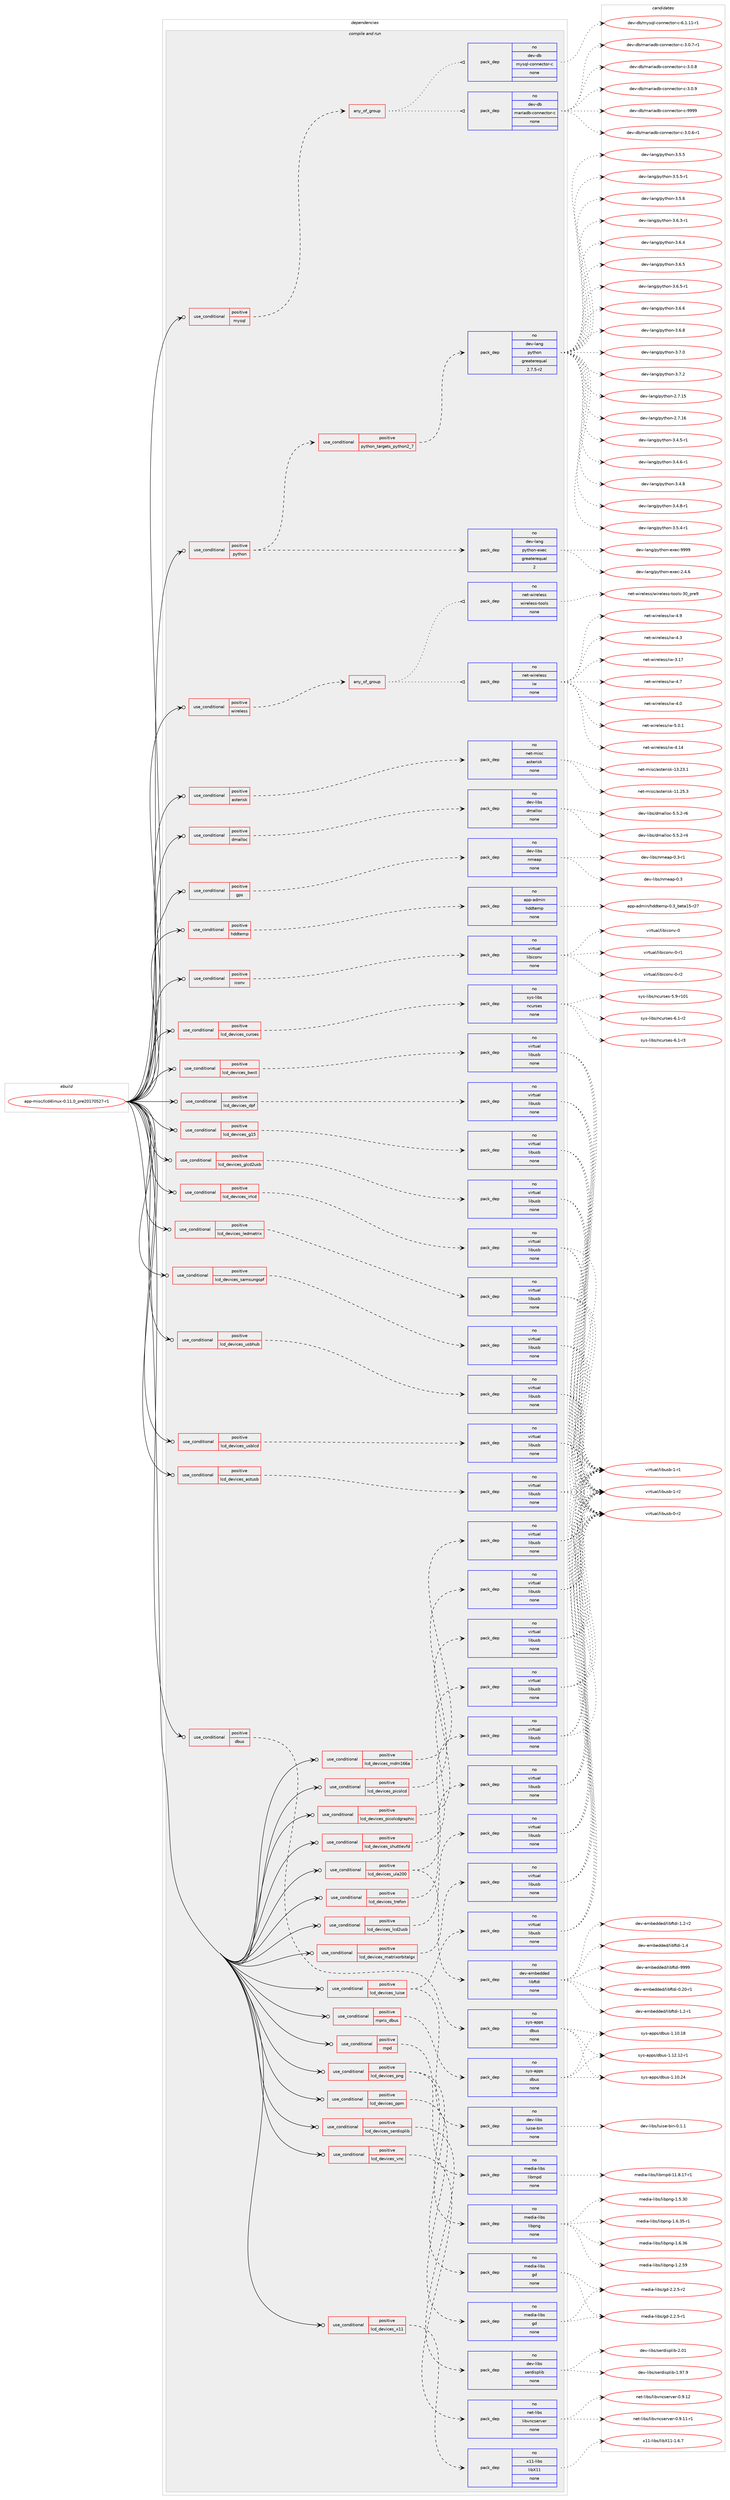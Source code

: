 digraph prolog {

# *************
# Graph options
# *************

newrank=true;
concentrate=true;
compound=true;
graph [rankdir=LR,fontname=Helvetica,fontsize=10,ranksep=1.5];#, ranksep=2.5, nodesep=0.2];
edge  [arrowhead=vee];
node  [fontname=Helvetica,fontsize=10];

# **********
# The ebuild
# **********

subgraph cluster_leftcol {
color=gray;
rank=same;
label=<<i>ebuild</i>>;
id [label="app-misc/lcd4linux-0.11.0_pre20170527-r1", color=red, width=4, href="../app-misc/lcd4linux-0.11.0_pre20170527-r1.svg"];
}

# ****************
# The dependencies
# ****************

subgraph cluster_midcol {
color=gray;
label=<<i>dependencies</i>>;
subgraph cluster_compile {
fillcolor="#eeeeee";
style=filled;
label=<<i>compile</i>>;
}
subgraph cluster_compileandrun {
fillcolor="#eeeeee";
style=filled;
label=<<i>compile and run</i>>;
subgraph cond353468 {
dependency1299628 [label=<<TABLE BORDER="0" CELLBORDER="1" CELLSPACING="0" CELLPADDING="4"><TR><TD ROWSPAN="3" CELLPADDING="10">use_conditional</TD></TR><TR><TD>positive</TD></TR><TR><TD>asterisk</TD></TR></TABLE>>, shape=none, color=red];
subgraph pack925934 {
dependency1299629 [label=<<TABLE BORDER="0" CELLBORDER="1" CELLSPACING="0" CELLPADDING="4" WIDTH="220"><TR><TD ROWSPAN="6" CELLPADDING="30">pack_dep</TD></TR><TR><TD WIDTH="110">no</TD></TR><TR><TD>net-misc</TD></TR><TR><TD>asterisk</TD></TR><TR><TD>none</TD></TR><TR><TD></TD></TR></TABLE>>, shape=none, color=blue];
}
dependency1299628:e -> dependency1299629:w [weight=20,style="dashed",arrowhead="vee"];
}
id:e -> dependency1299628:w [weight=20,style="solid",arrowhead="odotvee"];
subgraph cond353469 {
dependency1299630 [label=<<TABLE BORDER="0" CELLBORDER="1" CELLSPACING="0" CELLPADDING="4"><TR><TD ROWSPAN="3" CELLPADDING="10">use_conditional</TD></TR><TR><TD>positive</TD></TR><TR><TD>dbus</TD></TR></TABLE>>, shape=none, color=red];
subgraph pack925935 {
dependency1299631 [label=<<TABLE BORDER="0" CELLBORDER="1" CELLSPACING="0" CELLPADDING="4" WIDTH="220"><TR><TD ROWSPAN="6" CELLPADDING="30">pack_dep</TD></TR><TR><TD WIDTH="110">no</TD></TR><TR><TD>sys-apps</TD></TR><TR><TD>dbus</TD></TR><TR><TD>none</TD></TR><TR><TD></TD></TR></TABLE>>, shape=none, color=blue];
}
dependency1299630:e -> dependency1299631:w [weight=20,style="dashed",arrowhead="vee"];
}
id:e -> dependency1299630:w [weight=20,style="solid",arrowhead="odotvee"];
subgraph cond353470 {
dependency1299632 [label=<<TABLE BORDER="0" CELLBORDER="1" CELLSPACING="0" CELLPADDING="4"><TR><TD ROWSPAN="3" CELLPADDING="10">use_conditional</TD></TR><TR><TD>positive</TD></TR><TR><TD>dmalloc</TD></TR></TABLE>>, shape=none, color=red];
subgraph pack925936 {
dependency1299633 [label=<<TABLE BORDER="0" CELLBORDER="1" CELLSPACING="0" CELLPADDING="4" WIDTH="220"><TR><TD ROWSPAN="6" CELLPADDING="30">pack_dep</TD></TR><TR><TD WIDTH="110">no</TD></TR><TR><TD>dev-libs</TD></TR><TR><TD>dmalloc</TD></TR><TR><TD>none</TD></TR><TR><TD></TD></TR></TABLE>>, shape=none, color=blue];
}
dependency1299632:e -> dependency1299633:w [weight=20,style="dashed",arrowhead="vee"];
}
id:e -> dependency1299632:w [weight=20,style="solid",arrowhead="odotvee"];
subgraph cond353471 {
dependency1299634 [label=<<TABLE BORDER="0" CELLBORDER="1" CELLSPACING="0" CELLPADDING="4"><TR><TD ROWSPAN="3" CELLPADDING="10">use_conditional</TD></TR><TR><TD>positive</TD></TR><TR><TD>gps</TD></TR></TABLE>>, shape=none, color=red];
subgraph pack925937 {
dependency1299635 [label=<<TABLE BORDER="0" CELLBORDER="1" CELLSPACING="0" CELLPADDING="4" WIDTH="220"><TR><TD ROWSPAN="6" CELLPADDING="30">pack_dep</TD></TR><TR><TD WIDTH="110">no</TD></TR><TR><TD>dev-libs</TD></TR><TR><TD>nmeap</TD></TR><TR><TD>none</TD></TR><TR><TD></TD></TR></TABLE>>, shape=none, color=blue];
}
dependency1299634:e -> dependency1299635:w [weight=20,style="dashed",arrowhead="vee"];
}
id:e -> dependency1299634:w [weight=20,style="solid",arrowhead="odotvee"];
subgraph cond353472 {
dependency1299636 [label=<<TABLE BORDER="0" CELLBORDER="1" CELLSPACING="0" CELLPADDING="4"><TR><TD ROWSPAN="3" CELLPADDING="10">use_conditional</TD></TR><TR><TD>positive</TD></TR><TR><TD>hddtemp</TD></TR></TABLE>>, shape=none, color=red];
subgraph pack925938 {
dependency1299637 [label=<<TABLE BORDER="0" CELLBORDER="1" CELLSPACING="0" CELLPADDING="4" WIDTH="220"><TR><TD ROWSPAN="6" CELLPADDING="30">pack_dep</TD></TR><TR><TD WIDTH="110">no</TD></TR><TR><TD>app-admin</TD></TR><TR><TD>hddtemp</TD></TR><TR><TD>none</TD></TR><TR><TD></TD></TR></TABLE>>, shape=none, color=blue];
}
dependency1299636:e -> dependency1299637:w [weight=20,style="dashed",arrowhead="vee"];
}
id:e -> dependency1299636:w [weight=20,style="solid",arrowhead="odotvee"];
subgraph cond353473 {
dependency1299638 [label=<<TABLE BORDER="0" CELLBORDER="1" CELLSPACING="0" CELLPADDING="4"><TR><TD ROWSPAN="3" CELLPADDING="10">use_conditional</TD></TR><TR><TD>positive</TD></TR><TR><TD>iconv</TD></TR></TABLE>>, shape=none, color=red];
subgraph pack925939 {
dependency1299639 [label=<<TABLE BORDER="0" CELLBORDER="1" CELLSPACING="0" CELLPADDING="4" WIDTH="220"><TR><TD ROWSPAN="6" CELLPADDING="30">pack_dep</TD></TR><TR><TD WIDTH="110">no</TD></TR><TR><TD>virtual</TD></TR><TR><TD>libiconv</TD></TR><TR><TD>none</TD></TR><TR><TD></TD></TR></TABLE>>, shape=none, color=blue];
}
dependency1299638:e -> dependency1299639:w [weight=20,style="dashed",arrowhead="vee"];
}
id:e -> dependency1299638:w [weight=20,style="solid",arrowhead="odotvee"];
subgraph cond353474 {
dependency1299640 [label=<<TABLE BORDER="0" CELLBORDER="1" CELLSPACING="0" CELLPADDING="4"><TR><TD ROWSPAN="3" CELLPADDING="10">use_conditional</TD></TR><TR><TD>positive</TD></TR><TR><TD>lcd_devices_astusb</TD></TR></TABLE>>, shape=none, color=red];
subgraph pack925940 {
dependency1299641 [label=<<TABLE BORDER="0" CELLBORDER="1" CELLSPACING="0" CELLPADDING="4" WIDTH="220"><TR><TD ROWSPAN="6" CELLPADDING="30">pack_dep</TD></TR><TR><TD WIDTH="110">no</TD></TR><TR><TD>virtual</TD></TR><TR><TD>libusb</TD></TR><TR><TD>none</TD></TR><TR><TD></TD></TR></TABLE>>, shape=none, color=blue];
}
dependency1299640:e -> dependency1299641:w [weight=20,style="dashed",arrowhead="vee"];
}
id:e -> dependency1299640:w [weight=20,style="solid",arrowhead="odotvee"];
subgraph cond353475 {
dependency1299642 [label=<<TABLE BORDER="0" CELLBORDER="1" CELLSPACING="0" CELLPADDING="4"><TR><TD ROWSPAN="3" CELLPADDING="10">use_conditional</TD></TR><TR><TD>positive</TD></TR><TR><TD>lcd_devices_bwct</TD></TR></TABLE>>, shape=none, color=red];
subgraph pack925941 {
dependency1299643 [label=<<TABLE BORDER="0" CELLBORDER="1" CELLSPACING="0" CELLPADDING="4" WIDTH="220"><TR><TD ROWSPAN="6" CELLPADDING="30">pack_dep</TD></TR><TR><TD WIDTH="110">no</TD></TR><TR><TD>virtual</TD></TR><TR><TD>libusb</TD></TR><TR><TD>none</TD></TR><TR><TD></TD></TR></TABLE>>, shape=none, color=blue];
}
dependency1299642:e -> dependency1299643:w [weight=20,style="dashed",arrowhead="vee"];
}
id:e -> dependency1299642:w [weight=20,style="solid",arrowhead="odotvee"];
subgraph cond353476 {
dependency1299644 [label=<<TABLE BORDER="0" CELLBORDER="1" CELLSPACING="0" CELLPADDING="4"><TR><TD ROWSPAN="3" CELLPADDING="10">use_conditional</TD></TR><TR><TD>positive</TD></TR><TR><TD>lcd_devices_curses</TD></TR></TABLE>>, shape=none, color=red];
subgraph pack925942 {
dependency1299645 [label=<<TABLE BORDER="0" CELLBORDER="1" CELLSPACING="0" CELLPADDING="4" WIDTH="220"><TR><TD ROWSPAN="6" CELLPADDING="30">pack_dep</TD></TR><TR><TD WIDTH="110">no</TD></TR><TR><TD>sys-libs</TD></TR><TR><TD>ncurses</TD></TR><TR><TD>none</TD></TR><TR><TD></TD></TR></TABLE>>, shape=none, color=blue];
}
dependency1299644:e -> dependency1299645:w [weight=20,style="dashed",arrowhead="vee"];
}
id:e -> dependency1299644:w [weight=20,style="solid",arrowhead="odotvee"];
subgraph cond353477 {
dependency1299646 [label=<<TABLE BORDER="0" CELLBORDER="1" CELLSPACING="0" CELLPADDING="4"><TR><TD ROWSPAN="3" CELLPADDING="10">use_conditional</TD></TR><TR><TD>positive</TD></TR><TR><TD>lcd_devices_dpf</TD></TR></TABLE>>, shape=none, color=red];
subgraph pack925943 {
dependency1299647 [label=<<TABLE BORDER="0" CELLBORDER="1" CELLSPACING="0" CELLPADDING="4" WIDTH="220"><TR><TD ROWSPAN="6" CELLPADDING="30">pack_dep</TD></TR><TR><TD WIDTH="110">no</TD></TR><TR><TD>virtual</TD></TR><TR><TD>libusb</TD></TR><TR><TD>none</TD></TR><TR><TD></TD></TR></TABLE>>, shape=none, color=blue];
}
dependency1299646:e -> dependency1299647:w [weight=20,style="dashed",arrowhead="vee"];
}
id:e -> dependency1299646:w [weight=20,style="solid",arrowhead="odotvee"];
subgraph cond353478 {
dependency1299648 [label=<<TABLE BORDER="0" CELLBORDER="1" CELLSPACING="0" CELLPADDING="4"><TR><TD ROWSPAN="3" CELLPADDING="10">use_conditional</TD></TR><TR><TD>positive</TD></TR><TR><TD>lcd_devices_g15</TD></TR></TABLE>>, shape=none, color=red];
subgraph pack925944 {
dependency1299649 [label=<<TABLE BORDER="0" CELLBORDER="1" CELLSPACING="0" CELLPADDING="4" WIDTH="220"><TR><TD ROWSPAN="6" CELLPADDING="30">pack_dep</TD></TR><TR><TD WIDTH="110">no</TD></TR><TR><TD>virtual</TD></TR><TR><TD>libusb</TD></TR><TR><TD>none</TD></TR><TR><TD></TD></TR></TABLE>>, shape=none, color=blue];
}
dependency1299648:e -> dependency1299649:w [weight=20,style="dashed",arrowhead="vee"];
}
id:e -> dependency1299648:w [weight=20,style="solid",arrowhead="odotvee"];
subgraph cond353479 {
dependency1299650 [label=<<TABLE BORDER="0" CELLBORDER="1" CELLSPACING="0" CELLPADDING="4"><TR><TD ROWSPAN="3" CELLPADDING="10">use_conditional</TD></TR><TR><TD>positive</TD></TR><TR><TD>lcd_devices_glcd2usb</TD></TR></TABLE>>, shape=none, color=red];
subgraph pack925945 {
dependency1299651 [label=<<TABLE BORDER="0" CELLBORDER="1" CELLSPACING="0" CELLPADDING="4" WIDTH="220"><TR><TD ROWSPAN="6" CELLPADDING="30">pack_dep</TD></TR><TR><TD WIDTH="110">no</TD></TR><TR><TD>virtual</TD></TR><TR><TD>libusb</TD></TR><TR><TD>none</TD></TR><TR><TD></TD></TR></TABLE>>, shape=none, color=blue];
}
dependency1299650:e -> dependency1299651:w [weight=20,style="dashed",arrowhead="vee"];
}
id:e -> dependency1299650:w [weight=20,style="solid",arrowhead="odotvee"];
subgraph cond353480 {
dependency1299652 [label=<<TABLE BORDER="0" CELLBORDER="1" CELLSPACING="0" CELLPADDING="4"><TR><TD ROWSPAN="3" CELLPADDING="10">use_conditional</TD></TR><TR><TD>positive</TD></TR><TR><TD>lcd_devices_irlcd</TD></TR></TABLE>>, shape=none, color=red];
subgraph pack925946 {
dependency1299653 [label=<<TABLE BORDER="0" CELLBORDER="1" CELLSPACING="0" CELLPADDING="4" WIDTH="220"><TR><TD ROWSPAN="6" CELLPADDING="30">pack_dep</TD></TR><TR><TD WIDTH="110">no</TD></TR><TR><TD>virtual</TD></TR><TR><TD>libusb</TD></TR><TR><TD>none</TD></TR><TR><TD></TD></TR></TABLE>>, shape=none, color=blue];
}
dependency1299652:e -> dependency1299653:w [weight=20,style="dashed",arrowhead="vee"];
}
id:e -> dependency1299652:w [weight=20,style="solid",arrowhead="odotvee"];
subgraph cond353481 {
dependency1299654 [label=<<TABLE BORDER="0" CELLBORDER="1" CELLSPACING="0" CELLPADDING="4"><TR><TD ROWSPAN="3" CELLPADDING="10">use_conditional</TD></TR><TR><TD>positive</TD></TR><TR><TD>lcd_devices_lcd2usb</TD></TR></TABLE>>, shape=none, color=red];
subgraph pack925947 {
dependency1299655 [label=<<TABLE BORDER="0" CELLBORDER="1" CELLSPACING="0" CELLPADDING="4" WIDTH="220"><TR><TD ROWSPAN="6" CELLPADDING="30">pack_dep</TD></TR><TR><TD WIDTH="110">no</TD></TR><TR><TD>virtual</TD></TR><TR><TD>libusb</TD></TR><TR><TD>none</TD></TR><TR><TD></TD></TR></TABLE>>, shape=none, color=blue];
}
dependency1299654:e -> dependency1299655:w [weight=20,style="dashed",arrowhead="vee"];
}
id:e -> dependency1299654:w [weight=20,style="solid",arrowhead="odotvee"];
subgraph cond353482 {
dependency1299656 [label=<<TABLE BORDER="0" CELLBORDER="1" CELLSPACING="0" CELLPADDING="4"><TR><TD ROWSPAN="3" CELLPADDING="10">use_conditional</TD></TR><TR><TD>positive</TD></TR><TR><TD>lcd_devices_ledmatrix</TD></TR></TABLE>>, shape=none, color=red];
subgraph pack925948 {
dependency1299657 [label=<<TABLE BORDER="0" CELLBORDER="1" CELLSPACING="0" CELLPADDING="4" WIDTH="220"><TR><TD ROWSPAN="6" CELLPADDING="30">pack_dep</TD></TR><TR><TD WIDTH="110">no</TD></TR><TR><TD>virtual</TD></TR><TR><TD>libusb</TD></TR><TR><TD>none</TD></TR><TR><TD></TD></TR></TABLE>>, shape=none, color=blue];
}
dependency1299656:e -> dependency1299657:w [weight=20,style="dashed",arrowhead="vee"];
}
id:e -> dependency1299656:w [weight=20,style="solid",arrowhead="odotvee"];
subgraph cond353483 {
dependency1299658 [label=<<TABLE BORDER="0" CELLBORDER="1" CELLSPACING="0" CELLPADDING="4"><TR><TD ROWSPAN="3" CELLPADDING="10">use_conditional</TD></TR><TR><TD>positive</TD></TR><TR><TD>lcd_devices_luise</TD></TR></TABLE>>, shape=none, color=red];
subgraph pack925949 {
dependency1299659 [label=<<TABLE BORDER="0" CELLBORDER="1" CELLSPACING="0" CELLPADDING="4" WIDTH="220"><TR><TD ROWSPAN="6" CELLPADDING="30">pack_dep</TD></TR><TR><TD WIDTH="110">no</TD></TR><TR><TD>dev-libs</TD></TR><TR><TD>luise-bin</TD></TR><TR><TD>none</TD></TR><TR><TD></TD></TR></TABLE>>, shape=none, color=blue];
}
dependency1299658:e -> dependency1299659:w [weight=20,style="dashed",arrowhead="vee"];
subgraph pack925950 {
dependency1299660 [label=<<TABLE BORDER="0" CELLBORDER="1" CELLSPACING="0" CELLPADDING="4" WIDTH="220"><TR><TD ROWSPAN="6" CELLPADDING="30">pack_dep</TD></TR><TR><TD WIDTH="110">no</TD></TR><TR><TD>virtual</TD></TR><TR><TD>libusb</TD></TR><TR><TD>none</TD></TR><TR><TD></TD></TR></TABLE>>, shape=none, color=blue];
}
dependency1299658:e -> dependency1299660:w [weight=20,style="dashed",arrowhead="vee"];
}
id:e -> dependency1299658:w [weight=20,style="solid",arrowhead="odotvee"];
subgraph cond353484 {
dependency1299661 [label=<<TABLE BORDER="0" CELLBORDER="1" CELLSPACING="0" CELLPADDING="4"><TR><TD ROWSPAN="3" CELLPADDING="10">use_conditional</TD></TR><TR><TD>positive</TD></TR><TR><TD>lcd_devices_matrixorbitalgx</TD></TR></TABLE>>, shape=none, color=red];
subgraph pack925951 {
dependency1299662 [label=<<TABLE BORDER="0" CELLBORDER="1" CELLSPACING="0" CELLPADDING="4" WIDTH="220"><TR><TD ROWSPAN="6" CELLPADDING="30">pack_dep</TD></TR><TR><TD WIDTH="110">no</TD></TR><TR><TD>virtual</TD></TR><TR><TD>libusb</TD></TR><TR><TD>none</TD></TR><TR><TD></TD></TR></TABLE>>, shape=none, color=blue];
}
dependency1299661:e -> dependency1299662:w [weight=20,style="dashed",arrowhead="vee"];
}
id:e -> dependency1299661:w [weight=20,style="solid",arrowhead="odotvee"];
subgraph cond353485 {
dependency1299663 [label=<<TABLE BORDER="0" CELLBORDER="1" CELLSPACING="0" CELLPADDING="4"><TR><TD ROWSPAN="3" CELLPADDING="10">use_conditional</TD></TR><TR><TD>positive</TD></TR><TR><TD>lcd_devices_mdm166a</TD></TR></TABLE>>, shape=none, color=red];
subgraph pack925952 {
dependency1299664 [label=<<TABLE BORDER="0" CELLBORDER="1" CELLSPACING="0" CELLPADDING="4" WIDTH="220"><TR><TD ROWSPAN="6" CELLPADDING="30">pack_dep</TD></TR><TR><TD WIDTH="110">no</TD></TR><TR><TD>virtual</TD></TR><TR><TD>libusb</TD></TR><TR><TD>none</TD></TR><TR><TD></TD></TR></TABLE>>, shape=none, color=blue];
}
dependency1299663:e -> dependency1299664:w [weight=20,style="dashed",arrowhead="vee"];
}
id:e -> dependency1299663:w [weight=20,style="solid",arrowhead="odotvee"];
subgraph cond353486 {
dependency1299665 [label=<<TABLE BORDER="0" CELLBORDER="1" CELLSPACING="0" CELLPADDING="4"><TR><TD ROWSPAN="3" CELLPADDING="10">use_conditional</TD></TR><TR><TD>positive</TD></TR><TR><TD>lcd_devices_picolcd</TD></TR></TABLE>>, shape=none, color=red];
subgraph pack925953 {
dependency1299666 [label=<<TABLE BORDER="0" CELLBORDER="1" CELLSPACING="0" CELLPADDING="4" WIDTH="220"><TR><TD ROWSPAN="6" CELLPADDING="30">pack_dep</TD></TR><TR><TD WIDTH="110">no</TD></TR><TR><TD>virtual</TD></TR><TR><TD>libusb</TD></TR><TR><TD>none</TD></TR><TR><TD></TD></TR></TABLE>>, shape=none, color=blue];
}
dependency1299665:e -> dependency1299666:w [weight=20,style="dashed",arrowhead="vee"];
}
id:e -> dependency1299665:w [weight=20,style="solid",arrowhead="odotvee"];
subgraph cond353487 {
dependency1299667 [label=<<TABLE BORDER="0" CELLBORDER="1" CELLSPACING="0" CELLPADDING="4"><TR><TD ROWSPAN="3" CELLPADDING="10">use_conditional</TD></TR><TR><TD>positive</TD></TR><TR><TD>lcd_devices_picolcdgraphic</TD></TR></TABLE>>, shape=none, color=red];
subgraph pack925954 {
dependency1299668 [label=<<TABLE BORDER="0" CELLBORDER="1" CELLSPACING="0" CELLPADDING="4" WIDTH="220"><TR><TD ROWSPAN="6" CELLPADDING="30">pack_dep</TD></TR><TR><TD WIDTH="110">no</TD></TR><TR><TD>virtual</TD></TR><TR><TD>libusb</TD></TR><TR><TD>none</TD></TR><TR><TD></TD></TR></TABLE>>, shape=none, color=blue];
}
dependency1299667:e -> dependency1299668:w [weight=20,style="dashed",arrowhead="vee"];
}
id:e -> dependency1299667:w [weight=20,style="solid",arrowhead="odotvee"];
subgraph cond353488 {
dependency1299669 [label=<<TABLE BORDER="0" CELLBORDER="1" CELLSPACING="0" CELLPADDING="4"><TR><TD ROWSPAN="3" CELLPADDING="10">use_conditional</TD></TR><TR><TD>positive</TD></TR><TR><TD>lcd_devices_png</TD></TR></TABLE>>, shape=none, color=red];
subgraph pack925955 {
dependency1299670 [label=<<TABLE BORDER="0" CELLBORDER="1" CELLSPACING="0" CELLPADDING="4" WIDTH="220"><TR><TD ROWSPAN="6" CELLPADDING="30">pack_dep</TD></TR><TR><TD WIDTH="110">no</TD></TR><TR><TD>media-libs</TD></TR><TR><TD>gd</TD></TR><TR><TD>none</TD></TR><TR><TD></TD></TR></TABLE>>, shape=none, color=blue];
}
dependency1299669:e -> dependency1299670:w [weight=20,style="dashed",arrowhead="vee"];
subgraph pack925956 {
dependency1299671 [label=<<TABLE BORDER="0" CELLBORDER="1" CELLSPACING="0" CELLPADDING="4" WIDTH="220"><TR><TD ROWSPAN="6" CELLPADDING="30">pack_dep</TD></TR><TR><TD WIDTH="110">no</TD></TR><TR><TD>media-libs</TD></TR><TR><TD>libpng</TD></TR><TR><TD>none</TD></TR><TR><TD></TD></TR></TABLE>>, shape=none, color=blue];
}
dependency1299669:e -> dependency1299671:w [weight=20,style="dashed",arrowhead="vee"];
}
id:e -> dependency1299669:w [weight=20,style="solid",arrowhead="odotvee"];
subgraph cond353489 {
dependency1299672 [label=<<TABLE BORDER="0" CELLBORDER="1" CELLSPACING="0" CELLPADDING="4"><TR><TD ROWSPAN="3" CELLPADDING="10">use_conditional</TD></TR><TR><TD>positive</TD></TR><TR><TD>lcd_devices_ppm</TD></TR></TABLE>>, shape=none, color=red];
subgraph pack925957 {
dependency1299673 [label=<<TABLE BORDER="0" CELLBORDER="1" CELLSPACING="0" CELLPADDING="4" WIDTH="220"><TR><TD ROWSPAN="6" CELLPADDING="30">pack_dep</TD></TR><TR><TD WIDTH="110">no</TD></TR><TR><TD>media-libs</TD></TR><TR><TD>gd</TD></TR><TR><TD>none</TD></TR><TR><TD></TD></TR></TABLE>>, shape=none, color=blue];
}
dependency1299672:e -> dependency1299673:w [weight=20,style="dashed",arrowhead="vee"];
}
id:e -> dependency1299672:w [weight=20,style="solid",arrowhead="odotvee"];
subgraph cond353490 {
dependency1299674 [label=<<TABLE BORDER="0" CELLBORDER="1" CELLSPACING="0" CELLPADDING="4"><TR><TD ROWSPAN="3" CELLPADDING="10">use_conditional</TD></TR><TR><TD>positive</TD></TR><TR><TD>lcd_devices_samsungspf</TD></TR></TABLE>>, shape=none, color=red];
subgraph pack925958 {
dependency1299675 [label=<<TABLE BORDER="0" CELLBORDER="1" CELLSPACING="0" CELLPADDING="4" WIDTH="220"><TR><TD ROWSPAN="6" CELLPADDING="30">pack_dep</TD></TR><TR><TD WIDTH="110">no</TD></TR><TR><TD>virtual</TD></TR><TR><TD>libusb</TD></TR><TR><TD>none</TD></TR><TR><TD></TD></TR></TABLE>>, shape=none, color=blue];
}
dependency1299674:e -> dependency1299675:w [weight=20,style="dashed",arrowhead="vee"];
}
id:e -> dependency1299674:w [weight=20,style="solid",arrowhead="odotvee"];
subgraph cond353491 {
dependency1299676 [label=<<TABLE BORDER="0" CELLBORDER="1" CELLSPACING="0" CELLPADDING="4"><TR><TD ROWSPAN="3" CELLPADDING="10">use_conditional</TD></TR><TR><TD>positive</TD></TR><TR><TD>lcd_devices_serdisplib</TD></TR></TABLE>>, shape=none, color=red];
subgraph pack925959 {
dependency1299677 [label=<<TABLE BORDER="0" CELLBORDER="1" CELLSPACING="0" CELLPADDING="4" WIDTH="220"><TR><TD ROWSPAN="6" CELLPADDING="30">pack_dep</TD></TR><TR><TD WIDTH="110">no</TD></TR><TR><TD>dev-libs</TD></TR><TR><TD>serdisplib</TD></TR><TR><TD>none</TD></TR><TR><TD></TD></TR></TABLE>>, shape=none, color=blue];
}
dependency1299676:e -> dependency1299677:w [weight=20,style="dashed",arrowhead="vee"];
}
id:e -> dependency1299676:w [weight=20,style="solid",arrowhead="odotvee"];
subgraph cond353492 {
dependency1299678 [label=<<TABLE BORDER="0" CELLBORDER="1" CELLSPACING="0" CELLPADDING="4"><TR><TD ROWSPAN="3" CELLPADDING="10">use_conditional</TD></TR><TR><TD>positive</TD></TR><TR><TD>lcd_devices_shuttlevfd</TD></TR></TABLE>>, shape=none, color=red];
subgraph pack925960 {
dependency1299679 [label=<<TABLE BORDER="0" CELLBORDER="1" CELLSPACING="0" CELLPADDING="4" WIDTH="220"><TR><TD ROWSPAN="6" CELLPADDING="30">pack_dep</TD></TR><TR><TD WIDTH="110">no</TD></TR><TR><TD>virtual</TD></TR><TR><TD>libusb</TD></TR><TR><TD>none</TD></TR><TR><TD></TD></TR></TABLE>>, shape=none, color=blue];
}
dependency1299678:e -> dependency1299679:w [weight=20,style="dashed",arrowhead="vee"];
}
id:e -> dependency1299678:w [weight=20,style="solid",arrowhead="odotvee"];
subgraph cond353493 {
dependency1299680 [label=<<TABLE BORDER="0" CELLBORDER="1" CELLSPACING="0" CELLPADDING="4"><TR><TD ROWSPAN="3" CELLPADDING="10">use_conditional</TD></TR><TR><TD>positive</TD></TR><TR><TD>lcd_devices_trefon</TD></TR></TABLE>>, shape=none, color=red];
subgraph pack925961 {
dependency1299681 [label=<<TABLE BORDER="0" CELLBORDER="1" CELLSPACING="0" CELLPADDING="4" WIDTH="220"><TR><TD ROWSPAN="6" CELLPADDING="30">pack_dep</TD></TR><TR><TD WIDTH="110">no</TD></TR><TR><TD>virtual</TD></TR><TR><TD>libusb</TD></TR><TR><TD>none</TD></TR><TR><TD></TD></TR></TABLE>>, shape=none, color=blue];
}
dependency1299680:e -> dependency1299681:w [weight=20,style="dashed",arrowhead="vee"];
}
id:e -> dependency1299680:w [weight=20,style="solid",arrowhead="odotvee"];
subgraph cond353494 {
dependency1299682 [label=<<TABLE BORDER="0" CELLBORDER="1" CELLSPACING="0" CELLPADDING="4"><TR><TD ROWSPAN="3" CELLPADDING="10">use_conditional</TD></TR><TR><TD>positive</TD></TR><TR><TD>lcd_devices_ula200</TD></TR></TABLE>>, shape=none, color=red];
subgraph pack925962 {
dependency1299683 [label=<<TABLE BORDER="0" CELLBORDER="1" CELLSPACING="0" CELLPADDING="4" WIDTH="220"><TR><TD ROWSPAN="6" CELLPADDING="30">pack_dep</TD></TR><TR><TD WIDTH="110">no</TD></TR><TR><TD>dev-embedded</TD></TR><TR><TD>libftdi</TD></TR><TR><TD>none</TD></TR><TR><TD></TD></TR></TABLE>>, shape=none, color=blue];
}
dependency1299682:e -> dependency1299683:w [weight=20,style="dashed",arrowhead="vee"];
subgraph pack925963 {
dependency1299684 [label=<<TABLE BORDER="0" CELLBORDER="1" CELLSPACING="0" CELLPADDING="4" WIDTH="220"><TR><TD ROWSPAN="6" CELLPADDING="30">pack_dep</TD></TR><TR><TD WIDTH="110">no</TD></TR><TR><TD>virtual</TD></TR><TR><TD>libusb</TD></TR><TR><TD>none</TD></TR><TR><TD></TD></TR></TABLE>>, shape=none, color=blue];
}
dependency1299682:e -> dependency1299684:w [weight=20,style="dashed",arrowhead="vee"];
}
id:e -> dependency1299682:w [weight=20,style="solid",arrowhead="odotvee"];
subgraph cond353495 {
dependency1299685 [label=<<TABLE BORDER="0" CELLBORDER="1" CELLSPACING="0" CELLPADDING="4"><TR><TD ROWSPAN="3" CELLPADDING="10">use_conditional</TD></TR><TR><TD>positive</TD></TR><TR><TD>lcd_devices_usbhub</TD></TR></TABLE>>, shape=none, color=red];
subgraph pack925964 {
dependency1299686 [label=<<TABLE BORDER="0" CELLBORDER="1" CELLSPACING="0" CELLPADDING="4" WIDTH="220"><TR><TD ROWSPAN="6" CELLPADDING="30">pack_dep</TD></TR><TR><TD WIDTH="110">no</TD></TR><TR><TD>virtual</TD></TR><TR><TD>libusb</TD></TR><TR><TD>none</TD></TR><TR><TD></TD></TR></TABLE>>, shape=none, color=blue];
}
dependency1299685:e -> dependency1299686:w [weight=20,style="dashed",arrowhead="vee"];
}
id:e -> dependency1299685:w [weight=20,style="solid",arrowhead="odotvee"];
subgraph cond353496 {
dependency1299687 [label=<<TABLE BORDER="0" CELLBORDER="1" CELLSPACING="0" CELLPADDING="4"><TR><TD ROWSPAN="3" CELLPADDING="10">use_conditional</TD></TR><TR><TD>positive</TD></TR><TR><TD>lcd_devices_usblcd</TD></TR></TABLE>>, shape=none, color=red];
subgraph pack925965 {
dependency1299688 [label=<<TABLE BORDER="0" CELLBORDER="1" CELLSPACING="0" CELLPADDING="4" WIDTH="220"><TR><TD ROWSPAN="6" CELLPADDING="30">pack_dep</TD></TR><TR><TD WIDTH="110">no</TD></TR><TR><TD>virtual</TD></TR><TR><TD>libusb</TD></TR><TR><TD>none</TD></TR><TR><TD></TD></TR></TABLE>>, shape=none, color=blue];
}
dependency1299687:e -> dependency1299688:w [weight=20,style="dashed",arrowhead="vee"];
}
id:e -> dependency1299687:w [weight=20,style="solid",arrowhead="odotvee"];
subgraph cond353497 {
dependency1299689 [label=<<TABLE BORDER="0" CELLBORDER="1" CELLSPACING="0" CELLPADDING="4"><TR><TD ROWSPAN="3" CELLPADDING="10">use_conditional</TD></TR><TR><TD>positive</TD></TR><TR><TD>lcd_devices_vnc</TD></TR></TABLE>>, shape=none, color=red];
subgraph pack925966 {
dependency1299690 [label=<<TABLE BORDER="0" CELLBORDER="1" CELLSPACING="0" CELLPADDING="4" WIDTH="220"><TR><TD ROWSPAN="6" CELLPADDING="30">pack_dep</TD></TR><TR><TD WIDTH="110">no</TD></TR><TR><TD>net-libs</TD></TR><TR><TD>libvncserver</TD></TR><TR><TD>none</TD></TR><TR><TD></TD></TR></TABLE>>, shape=none, color=blue];
}
dependency1299689:e -> dependency1299690:w [weight=20,style="dashed",arrowhead="vee"];
}
id:e -> dependency1299689:w [weight=20,style="solid",arrowhead="odotvee"];
subgraph cond353498 {
dependency1299691 [label=<<TABLE BORDER="0" CELLBORDER="1" CELLSPACING="0" CELLPADDING="4"><TR><TD ROWSPAN="3" CELLPADDING="10">use_conditional</TD></TR><TR><TD>positive</TD></TR><TR><TD>lcd_devices_x11</TD></TR></TABLE>>, shape=none, color=red];
subgraph pack925967 {
dependency1299692 [label=<<TABLE BORDER="0" CELLBORDER="1" CELLSPACING="0" CELLPADDING="4" WIDTH="220"><TR><TD ROWSPAN="6" CELLPADDING="30">pack_dep</TD></TR><TR><TD WIDTH="110">no</TD></TR><TR><TD>x11-libs</TD></TR><TR><TD>libX11</TD></TR><TR><TD>none</TD></TR><TR><TD></TD></TR></TABLE>>, shape=none, color=blue];
}
dependency1299691:e -> dependency1299692:w [weight=20,style="dashed",arrowhead="vee"];
}
id:e -> dependency1299691:w [weight=20,style="solid",arrowhead="odotvee"];
subgraph cond353499 {
dependency1299693 [label=<<TABLE BORDER="0" CELLBORDER="1" CELLSPACING="0" CELLPADDING="4"><TR><TD ROWSPAN="3" CELLPADDING="10">use_conditional</TD></TR><TR><TD>positive</TD></TR><TR><TD>mpd</TD></TR></TABLE>>, shape=none, color=red];
subgraph pack925968 {
dependency1299694 [label=<<TABLE BORDER="0" CELLBORDER="1" CELLSPACING="0" CELLPADDING="4" WIDTH="220"><TR><TD ROWSPAN="6" CELLPADDING="30">pack_dep</TD></TR><TR><TD WIDTH="110">no</TD></TR><TR><TD>media-libs</TD></TR><TR><TD>libmpd</TD></TR><TR><TD>none</TD></TR><TR><TD></TD></TR></TABLE>>, shape=none, color=blue];
}
dependency1299693:e -> dependency1299694:w [weight=20,style="dashed",arrowhead="vee"];
}
id:e -> dependency1299693:w [weight=20,style="solid",arrowhead="odotvee"];
subgraph cond353500 {
dependency1299695 [label=<<TABLE BORDER="0" CELLBORDER="1" CELLSPACING="0" CELLPADDING="4"><TR><TD ROWSPAN="3" CELLPADDING="10">use_conditional</TD></TR><TR><TD>positive</TD></TR><TR><TD>mpris_dbus</TD></TR></TABLE>>, shape=none, color=red];
subgraph pack925969 {
dependency1299696 [label=<<TABLE BORDER="0" CELLBORDER="1" CELLSPACING="0" CELLPADDING="4" WIDTH="220"><TR><TD ROWSPAN="6" CELLPADDING="30">pack_dep</TD></TR><TR><TD WIDTH="110">no</TD></TR><TR><TD>sys-apps</TD></TR><TR><TD>dbus</TD></TR><TR><TD>none</TD></TR><TR><TD></TD></TR></TABLE>>, shape=none, color=blue];
}
dependency1299695:e -> dependency1299696:w [weight=20,style="dashed",arrowhead="vee"];
}
id:e -> dependency1299695:w [weight=20,style="solid",arrowhead="odotvee"];
subgraph cond353501 {
dependency1299697 [label=<<TABLE BORDER="0" CELLBORDER="1" CELLSPACING="0" CELLPADDING="4"><TR><TD ROWSPAN="3" CELLPADDING="10">use_conditional</TD></TR><TR><TD>positive</TD></TR><TR><TD>mysql</TD></TR></TABLE>>, shape=none, color=red];
subgraph any19684 {
dependency1299698 [label=<<TABLE BORDER="0" CELLBORDER="1" CELLSPACING="0" CELLPADDING="4"><TR><TD CELLPADDING="10">any_of_group</TD></TR></TABLE>>, shape=none, color=red];subgraph pack925970 {
dependency1299699 [label=<<TABLE BORDER="0" CELLBORDER="1" CELLSPACING="0" CELLPADDING="4" WIDTH="220"><TR><TD ROWSPAN="6" CELLPADDING="30">pack_dep</TD></TR><TR><TD WIDTH="110">no</TD></TR><TR><TD>dev-db</TD></TR><TR><TD>mariadb-connector-c</TD></TR><TR><TD>none</TD></TR><TR><TD></TD></TR></TABLE>>, shape=none, color=blue];
}
dependency1299698:e -> dependency1299699:w [weight=20,style="dotted",arrowhead="oinv"];
subgraph pack925971 {
dependency1299700 [label=<<TABLE BORDER="0" CELLBORDER="1" CELLSPACING="0" CELLPADDING="4" WIDTH="220"><TR><TD ROWSPAN="6" CELLPADDING="30">pack_dep</TD></TR><TR><TD WIDTH="110">no</TD></TR><TR><TD>dev-db</TD></TR><TR><TD>mysql-connector-c</TD></TR><TR><TD>none</TD></TR><TR><TD></TD></TR></TABLE>>, shape=none, color=blue];
}
dependency1299698:e -> dependency1299700:w [weight=20,style="dotted",arrowhead="oinv"];
}
dependency1299697:e -> dependency1299698:w [weight=20,style="dashed",arrowhead="vee"];
}
id:e -> dependency1299697:w [weight=20,style="solid",arrowhead="odotvee"];
subgraph cond353502 {
dependency1299701 [label=<<TABLE BORDER="0" CELLBORDER="1" CELLSPACING="0" CELLPADDING="4"><TR><TD ROWSPAN="3" CELLPADDING="10">use_conditional</TD></TR><TR><TD>positive</TD></TR><TR><TD>python</TD></TR></TABLE>>, shape=none, color=red];
subgraph cond353503 {
dependency1299702 [label=<<TABLE BORDER="0" CELLBORDER="1" CELLSPACING="0" CELLPADDING="4"><TR><TD ROWSPAN="3" CELLPADDING="10">use_conditional</TD></TR><TR><TD>positive</TD></TR><TR><TD>python_targets_python2_7</TD></TR></TABLE>>, shape=none, color=red];
subgraph pack925972 {
dependency1299703 [label=<<TABLE BORDER="0" CELLBORDER="1" CELLSPACING="0" CELLPADDING="4" WIDTH="220"><TR><TD ROWSPAN="6" CELLPADDING="30">pack_dep</TD></TR><TR><TD WIDTH="110">no</TD></TR><TR><TD>dev-lang</TD></TR><TR><TD>python</TD></TR><TR><TD>greaterequal</TD></TR><TR><TD>2.7.5-r2</TD></TR></TABLE>>, shape=none, color=blue];
}
dependency1299702:e -> dependency1299703:w [weight=20,style="dashed",arrowhead="vee"];
}
dependency1299701:e -> dependency1299702:w [weight=20,style="dashed",arrowhead="vee"];
subgraph pack925973 {
dependency1299704 [label=<<TABLE BORDER="0" CELLBORDER="1" CELLSPACING="0" CELLPADDING="4" WIDTH="220"><TR><TD ROWSPAN="6" CELLPADDING="30">pack_dep</TD></TR><TR><TD WIDTH="110">no</TD></TR><TR><TD>dev-lang</TD></TR><TR><TD>python-exec</TD></TR><TR><TD>greaterequal</TD></TR><TR><TD>2</TD></TR></TABLE>>, shape=none, color=blue];
}
dependency1299701:e -> dependency1299704:w [weight=20,style="dashed",arrowhead="vee"];
}
id:e -> dependency1299701:w [weight=20,style="solid",arrowhead="odotvee"];
subgraph cond353504 {
dependency1299705 [label=<<TABLE BORDER="0" CELLBORDER="1" CELLSPACING="0" CELLPADDING="4"><TR><TD ROWSPAN="3" CELLPADDING="10">use_conditional</TD></TR><TR><TD>positive</TD></TR><TR><TD>wireless</TD></TR></TABLE>>, shape=none, color=red];
subgraph any19685 {
dependency1299706 [label=<<TABLE BORDER="0" CELLBORDER="1" CELLSPACING="0" CELLPADDING="4"><TR><TD CELLPADDING="10">any_of_group</TD></TR></TABLE>>, shape=none, color=red];subgraph pack925974 {
dependency1299707 [label=<<TABLE BORDER="0" CELLBORDER="1" CELLSPACING="0" CELLPADDING="4" WIDTH="220"><TR><TD ROWSPAN="6" CELLPADDING="30">pack_dep</TD></TR><TR><TD WIDTH="110">no</TD></TR><TR><TD>net-wireless</TD></TR><TR><TD>iw</TD></TR><TR><TD>none</TD></TR><TR><TD></TD></TR></TABLE>>, shape=none, color=blue];
}
dependency1299706:e -> dependency1299707:w [weight=20,style="dotted",arrowhead="oinv"];
subgraph pack925975 {
dependency1299708 [label=<<TABLE BORDER="0" CELLBORDER="1" CELLSPACING="0" CELLPADDING="4" WIDTH="220"><TR><TD ROWSPAN="6" CELLPADDING="30">pack_dep</TD></TR><TR><TD WIDTH="110">no</TD></TR><TR><TD>net-wireless</TD></TR><TR><TD>wireless-tools</TD></TR><TR><TD>none</TD></TR><TR><TD></TD></TR></TABLE>>, shape=none, color=blue];
}
dependency1299706:e -> dependency1299708:w [weight=20,style="dotted",arrowhead="oinv"];
}
dependency1299705:e -> dependency1299706:w [weight=20,style="dashed",arrowhead="vee"];
}
id:e -> dependency1299705:w [weight=20,style="solid",arrowhead="odotvee"];
}
subgraph cluster_run {
fillcolor="#eeeeee";
style=filled;
label=<<i>run</i>>;
}
}

# **************
# The candidates
# **************

subgraph cluster_choices {
rank=same;
color=gray;
label=<<i>candidates</i>>;

subgraph choice925934 {
color=black;
nodesep=1;
choice110101116451091051159947971151161011141051151074549494650534651 [label="net-misc/asterisk-11.25.3", color=red, width=4,href="../net-misc/asterisk-11.25.3.svg"];
choice110101116451091051159947971151161011141051151074549514650514649 [label="net-misc/asterisk-13.23.1", color=red, width=4,href="../net-misc/asterisk-13.23.1.svg"];
dependency1299629:e -> choice110101116451091051159947971151161011141051151074549494650534651:w [style=dotted,weight="100"];
dependency1299629:e -> choice110101116451091051159947971151161011141051151074549514650514649:w [style=dotted,weight="100"];
}
subgraph choice925935 {
color=black;
nodesep=1;
choice115121115459711211211547100981171154549464948464956 [label="sys-apps/dbus-1.10.18", color=red, width=4,href="../sys-apps/dbus-1.10.18.svg"];
choice115121115459711211211547100981171154549464948465052 [label="sys-apps/dbus-1.10.24", color=red, width=4,href="../sys-apps/dbus-1.10.24.svg"];
choice1151211154597112112115471009811711545494649504649504511449 [label="sys-apps/dbus-1.12.12-r1", color=red, width=4,href="../sys-apps/dbus-1.12.12-r1.svg"];
dependency1299631:e -> choice115121115459711211211547100981171154549464948464956:w [style=dotted,weight="100"];
dependency1299631:e -> choice115121115459711211211547100981171154549464948465052:w [style=dotted,weight="100"];
dependency1299631:e -> choice1151211154597112112115471009811711545494649504649504511449:w [style=dotted,weight="100"];
}
subgraph choice925936 {
color=black;
nodesep=1;
choice10010111845108105981154710010997108108111994553465346504511452 [label="dev-libs/dmalloc-5.5.2-r4", color=red, width=4,href="../dev-libs/dmalloc-5.5.2-r4.svg"];
choice10010111845108105981154710010997108108111994553465346504511454 [label="dev-libs/dmalloc-5.5.2-r6", color=red, width=4,href="../dev-libs/dmalloc-5.5.2-r6.svg"];
dependency1299633:e -> choice10010111845108105981154710010997108108111994553465346504511452:w [style=dotted,weight="100"];
dependency1299633:e -> choice10010111845108105981154710010997108108111994553465346504511454:w [style=dotted,weight="100"];
}
subgraph choice925937 {
color=black;
nodesep=1;
choice1001011184510810598115471101091019711245484651 [label="dev-libs/nmeap-0.3", color=red, width=4,href="../dev-libs/nmeap-0.3.svg"];
choice10010111845108105981154711010910197112454846514511449 [label="dev-libs/nmeap-0.3-r1", color=red, width=4,href="../dev-libs/nmeap-0.3-r1.svg"];
dependency1299635:e -> choice1001011184510810598115471101091019711245484651:w [style=dotted,weight="100"];
dependency1299635:e -> choice10010111845108105981154711010910197112454846514511449:w [style=dotted,weight="100"];
}
subgraph choice925938 {
color=black;
nodesep=1;
choice97112112459710010910511047104100100116101109112454846519598101116974953451145055 [label="app-admin/hddtemp-0.3_beta15-r27", color=red, width=4,href="../app-admin/hddtemp-0.3_beta15-r27.svg"];
dependency1299637:e -> choice97112112459710010910511047104100100116101109112454846519598101116974953451145055:w [style=dotted,weight="100"];
}
subgraph choice925939 {
color=black;
nodesep=1;
choice118105114116117971084710810598105991111101184548 [label="virtual/libiconv-0", color=red, width=4,href="../virtual/libiconv-0.svg"];
choice1181051141161179710847108105981059911111011845484511449 [label="virtual/libiconv-0-r1", color=red, width=4,href="../virtual/libiconv-0-r1.svg"];
choice1181051141161179710847108105981059911111011845484511450 [label="virtual/libiconv-0-r2", color=red, width=4,href="../virtual/libiconv-0-r2.svg"];
dependency1299639:e -> choice118105114116117971084710810598105991111101184548:w [style=dotted,weight="100"];
dependency1299639:e -> choice1181051141161179710847108105981059911111011845484511449:w [style=dotted,weight="100"];
dependency1299639:e -> choice1181051141161179710847108105981059911111011845484511450:w [style=dotted,weight="100"];
}
subgraph choice925940 {
color=black;
nodesep=1;
choice1181051141161179710847108105981171159845484511450 [label="virtual/libusb-0-r2", color=red, width=4,href="../virtual/libusb-0-r2.svg"];
choice1181051141161179710847108105981171159845494511449 [label="virtual/libusb-1-r1", color=red, width=4,href="../virtual/libusb-1-r1.svg"];
choice1181051141161179710847108105981171159845494511450 [label="virtual/libusb-1-r2", color=red, width=4,href="../virtual/libusb-1-r2.svg"];
dependency1299641:e -> choice1181051141161179710847108105981171159845484511450:w [style=dotted,weight="100"];
dependency1299641:e -> choice1181051141161179710847108105981171159845494511449:w [style=dotted,weight="100"];
dependency1299641:e -> choice1181051141161179710847108105981171159845494511450:w [style=dotted,weight="100"];
}
subgraph choice925941 {
color=black;
nodesep=1;
choice1181051141161179710847108105981171159845484511450 [label="virtual/libusb-0-r2", color=red, width=4,href="../virtual/libusb-0-r2.svg"];
choice1181051141161179710847108105981171159845494511449 [label="virtual/libusb-1-r1", color=red, width=4,href="../virtual/libusb-1-r1.svg"];
choice1181051141161179710847108105981171159845494511450 [label="virtual/libusb-1-r2", color=red, width=4,href="../virtual/libusb-1-r2.svg"];
dependency1299643:e -> choice1181051141161179710847108105981171159845484511450:w [style=dotted,weight="100"];
dependency1299643:e -> choice1181051141161179710847108105981171159845494511449:w [style=dotted,weight="100"];
dependency1299643:e -> choice1181051141161179710847108105981171159845494511450:w [style=dotted,weight="100"];
}
subgraph choice925942 {
color=black;
nodesep=1;
choice115121115451081059811547110991171141151011154553465745114494849 [label="sys-libs/ncurses-5.9-r101", color=red, width=4,href="../sys-libs/ncurses-5.9-r101.svg"];
choice11512111545108105981154711099117114115101115455446494511450 [label="sys-libs/ncurses-6.1-r2", color=red, width=4,href="../sys-libs/ncurses-6.1-r2.svg"];
choice11512111545108105981154711099117114115101115455446494511451 [label="sys-libs/ncurses-6.1-r3", color=red, width=4,href="../sys-libs/ncurses-6.1-r3.svg"];
dependency1299645:e -> choice115121115451081059811547110991171141151011154553465745114494849:w [style=dotted,weight="100"];
dependency1299645:e -> choice11512111545108105981154711099117114115101115455446494511450:w [style=dotted,weight="100"];
dependency1299645:e -> choice11512111545108105981154711099117114115101115455446494511451:w [style=dotted,weight="100"];
}
subgraph choice925943 {
color=black;
nodesep=1;
choice1181051141161179710847108105981171159845484511450 [label="virtual/libusb-0-r2", color=red, width=4,href="../virtual/libusb-0-r2.svg"];
choice1181051141161179710847108105981171159845494511449 [label="virtual/libusb-1-r1", color=red, width=4,href="../virtual/libusb-1-r1.svg"];
choice1181051141161179710847108105981171159845494511450 [label="virtual/libusb-1-r2", color=red, width=4,href="../virtual/libusb-1-r2.svg"];
dependency1299647:e -> choice1181051141161179710847108105981171159845484511450:w [style=dotted,weight="100"];
dependency1299647:e -> choice1181051141161179710847108105981171159845494511449:w [style=dotted,weight="100"];
dependency1299647:e -> choice1181051141161179710847108105981171159845494511450:w [style=dotted,weight="100"];
}
subgraph choice925944 {
color=black;
nodesep=1;
choice1181051141161179710847108105981171159845484511450 [label="virtual/libusb-0-r2", color=red, width=4,href="../virtual/libusb-0-r2.svg"];
choice1181051141161179710847108105981171159845494511449 [label="virtual/libusb-1-r1", color=red, width=4,href="../virtual/libusb-1-r1.svg"];
choice1181051141161179710847108105981171159845494511450 [label="virtual/libusb-1-r2", color=red, width=4,href="../virtual/libusb-1-r2.svg"];
dependency1299649:e -> choice1181051141161179710847108105981171159845484511450:w [style=dotted,weight="100"];
dependency1299649:e -> choice1181051141161179710847108105981171159845494511449:w [style=dotted,weight="100"];
dependency1299649:e -> choice1181051141161179710847108105981171159845494511450:w [style=dotted,weight="100"];
}
subgraph choice925945 {
color=black;
nodesep=1;
choice1181051141161179710847108105981171159845484511450 [label="virtual/libusb-0-r2", color=red, width=4,href="../virtual/libusb-0-r2.svg"];
choice1181051141161179710847108105981171159845494511449 [label="virtual/libusb-1-r1", color=red, width=4,href="../virtual/libusb-1-r1.svg"];
choice1181051141161179710847108105981171159845494511450 [label="virtual/libusb-1-r2", color=red, width=4,href="../virtual/libusb-1-r2.svg"];
dependency1299651:e -> choice1181051141161179710847108105981171159845484511450:w [style=dotted,weight="100"];
dependency1299651:e -> choice1181051141161179710847108105981171159845494511449:w [style=dotted,weight="100"];
dependency1299651:e -> choice1181051141161179710847108105981171159845494511450:w [style=dotted,weight="100"];
}
subgraph choice925946 {
color=black;
nodesep=1;
choice1181051141161179710847108105981171159845484511450 [label="virtual/libusb-0-r2", color=red, width=4,href="../virtual/libusb-0-r2.svg"];
choice1181051141161179710847108105981171159845494511449 [label="virtual/libusb-1-r1", color=red, width=4,href="../virtual/libusb-1-r1.svg"];
choice1181051141161179710847108105981171159845494511450 [label="virtual/libusb-1-r2", color=red, width=4,href="../virtual/libusb-1-r2.svg"];
dependency1299653:e -> choice1181051141161179710847108105981171159845484511450:w [style=dotted,weight="100"];
dependency1299653:e -> choice1181051141161179710847108105981171159845494511449:w [style=dotted,weight="100"];
dependency1299653:e -> choice1181051141161179710847108105981171159845494511450:w [style=dotted,weight="100"];
}
subgraph choice925947 {
color=black;
nodesep=1;
choice1181051141161179710847108105981171159845484511450 [label="virtual/libusb-0-r2", color=red, width=4,href="../virtual/libusb-0-r2.svg"];
choice1181051141161179710847108105981171159845494511449 [label="virtual/libusb-1-r1", color=red, width=4,href="../virtual/libusb-1-r1.svg"];
choice1181051141161179710847108105981171159845494511450 [label="virtual/libusb-1-r2", color=red, width=4,href="../virtual/libusb-1-r2.svg"];
dependency1299655:e -> choice1181051141161179710847108105981171159845484511450:w [style=dotted,weight="100"];
dependency1299655:e -> choice1181051141161179710847108105981171159845494511449:w [style=dotted,weight="100"];
dependency1299655:e -> choice1181051141161179710847108105981171159845494511450:w [style=dotted,weight="100"];
}
subgraph choice925948 {
color=black;
nodesep=1;
choice1181051141161179710847108105981171159845484511450 [label="virtual/libusb-0-r2", color=red, width=4,href="../virtual/libusb-0-r2.svg"];
choice1181051141161179710847108105981171159845494511449 [label="virtual/libusb-1-r1", color=red, width=4,href="../virtual/libusb-1-r1.svg"];
choice1181051141161179710847108105981171159845494511450 [label="virtual/libusb-1-r2", color=red, width=4,href="../virtual/libusb-1-r2.svg"];
dependency1299657:e -> choice1181051141161179710847108105981171159845484511450:w [style=dotted,weight="100"];
dependency1299657:e -> choice1181051141161179710847108105981171159845494511449:w [style=dotted,weight="100"];
dependency1299657:e -> choice1181051141161179710847108105981171159845494511450:w [style=dotted,weight="100"];
}
subgraph choice925949 {
color=black;
nodesep=1;
choice1001011184510810598115471081171051151014598105110454846494649 [label="dev-libs/luise-bin-0.1.1", color=red, width=4,href="../dev-libs/luise-bin-0.1.1.svg"];
dependency1299659:e -> choice1001011184510810598115471081171051151014598105110454846494649:w [style=dotted,weight="100"];
}
subgraph choice925950 {
color=black;
nodesep=1;
choice1181051141161179710847108105981171159845484511450 [label="virtual/libusb-0-r2", color=red, width=4,href="../virtual/libusb-0-r2.svg"];
choice1181051141161179710847108105981171159845494511449 [label="virtual/libusb-1-r1", color=red, width=4,href="../virtual/libusb-1-r1.svg"];
choice1181051141161179710847108105981171159845494511450 [label="virtual/libusb-1-r2", color=red, width=4,href="../virtual/libusb-1-r2.svg"];
dependency1299660:e -> choice1181051141161179710847108105981171159845484511450:w [style=dotted,weight="100"];
dependency1299660:e -> choice1181051141161179710847108105981171159845494511449:w [style=dotted,weight="100"];
dependency1299660:e -> choice1181051141161179710847108105981171159845494511450:w [style=dotted,weight="100"];
}
subgraph choice925951 {
color=black;
nodesep=1;
choice1181051141161179710847108105981171159845484511450 [label="virtual/libusb-0-r2", color=red, width=4,href="../virtual/libusb-0-r2.svg"];
choice1181051141161179710847108105981171159845494511449 [label="virtual/libusb-1-r1", color=red, width=4,href="../virtual/libusb-1-r1.svg"];
choice1181051141161179710847108105981171159845494511450 [label="virtual/libusb-1-r2", color=red, width=4,href="../virtual/libusb-1-r2.svg"];
dependency1299662:e -> choice1181051141161179710847108105981171159845484511450:w [style=dotted,weight="100"];
dependency1299662:e -> choice1181051141161179710847108105981171159845494511449:w [style=dotted,weight="100"];
dependency1299662:e -> choice1181051141161179710847108105981171159845494511450:w [style=dotted,weight="100"];
}
subgraph choice925952 {
color=black;
nodesep=1;
choice1181051141161179710847108105981171159845484511450 [label="virtual/libusb-0-r2", color=red, width=4,href="../virtual/libusb-0-r2.svg"];
choice1181051141161179710847108105981171159845494511449 [label="virtual/libusb-1-r1", color=red, width=4,href="../virtual/libusb-1-r1.svg"];
choice1181051141161179710847108105981171159845494511450 [label="virtual/libusb-1-r2", color=red, width=4,href="../virtual/libusb-1-r2.svg"];
dependency1299664:e -> choice1181051141161179710847108105981171159845484511450:w [style=dotted,weight="100"];
dependency1299664:e -> choice1181051141161179710847108105981171159845494511449:w [style=dotted,weight="100"];
dependency1299664:e -> choice1181051141161179710847108105981171159845494511450:w [style=dotted,weight="100"];
}
subgraph choice925953 {
color=black;
nodesep=1;
choice1181051141161179710847108105981171159845484511450 [label="virtual/libusb-0-r2", color=red, width=4,href="../virtual/libusb-0-r2.svg"];
choice1181051141161179710847108105981171159845494511449 [label="virtual/libusb-1-r1", color=red, width=4,href="../virtual/libusb-1-r1.svg"];
choice1181051141161179710847108105981171159845494511450 [label="virtual/libusb-1-r2", color=red, width=4,href="../virtual/libusb-1-r2.svg"];
dependency1299666:e -> choice1181051141161179710847108105981171159845484511450:w [style=dotted,weight="100"];
dependency1299666:e -> choice1181051141161179710847108105981171159845494511449:w [style=dotted,weight="100"];
dependency1299666:e -> choice1181051141161179710847108105981171159845494511450:w [style=dotted,weight="100"];
}
subgraph choice925954 {
color=black;
nodesep=1;
choice1181051141161179710847108105981171159845484511450 [label="virtual/libusb-0-r2", color=red, width=4,href="../virtual/libusb-0-r2.svg"];
choice1181051141161179710847108105981171159845494511449 [label="virtual/libusb-1-r1", color=red, width=4,href="../virtual/libusb-1-r1.svg"];
choice1181051141161179710847108105981171159845494511450 [label="virtual/libusb-1-r2", color=red, width=4,href="../virtual/libusb-1-r2.svg"];
dependency1299668:e -> choice1181051141161179710847108105981171159845484511450:w [style=dotted,weight="100"];
dependency1299668:e -> choice1181051141161179710847108105981171159845494511449:w [style=dotted,weight="100"];
dependency1299668:e -> choice1181051141161179710847108105981171159845494511450:w [style=dotted,weight="100"];
}
subgraph choice925955 {
color=black;
nodesep=1;
choice109101100105974510810598115471031004550465046534511449 [label="media-libs/gd-2.2.5-r1", color=red, width=4,href="../media-libs/gd-2.2.5-r1.svg"];
choice109101100105974510810598115471031004550465046534511450 [label="media-libs/gd-2.2.5-r2", color=red, width=4,href="../media-libs/gd-2.2.5-r2.svg"];
dependency1299670:e -> choice109101100105974510810598115471031004550465046534511449:w [style=dotted,weight="100"];
dependency1299670:e -> choice109101100105974510810598115471031004550465046534511450:w [style=dotted,weight="100"];
}
subgraph choice925956 {
color=black;
nodesep=1;
choice109101100105974510810598115471081059811211010345494650465357 [label="media-libs/libpng-1.2.59", color=red, width=4,href="../media-libs/libpng-1.2.59.svg"];
choice109101100105974510810598115471081059811211010345494653465148 [label="media-libs/libpng-1.5.30", color=red, width=4,href="../media-libs/libpng-1.5.30.svg"];
choice1091011001059745108105981154710810598112110103454946544651534511449 [label="media-libs/libpng-1.6.35-r1", color=red, width=4,href="../media-libs/libpng-1.6.35-r1.svg"];
choice109101100105974510810598115471081059811211010345494654465154 [label="media-libs/libpng-1.6.36", color=red, width=4,href="../media-libs/libpng-1.6.36.svg"];
dependency1299671:e -> choice109101100105974510810598115471081059811211010345494650465357:w [style=dotted,weight="100"];
dependency1299671:e -> choice109101100105974510810598115471081059811211010345494653465148:w [style=dotted,weight="100"];
dependency1299671:e -> choice1091011001059745108105981154710810598112110103454946544651534511449:w [style=dotted,weight="100"];
dependency1299671:e -> choice109101100105974510810598115471081059811211010345494654465154:w [style=dotted,weight="100"];
}
subgraph choice925957 {
color=black;
nodesep=1;
choice109101100105974510810598115471031004550465046534511449 [label="media-libs/gd-2.2.5-r1", color=red, width=4,href="../media-libs/gd-2.2.5-r1.svg"];
choice109101100105974510810598115471031004550465046534511450 [label="media-libs/gd-2.2.5-r2", color=red, width=4,href="../media-libs/gd-2.2.5-r2.svg"];
dependency1299673:e -> choice109101100105974510810598115471031004550465046534511449:w [style=dotted,weight="100"];
dependency1299673:e -> choice109101100105974510810598115471031004550465046534511450:w [style=dotted,weight="100"];
}
subgraph choice925958 {
color=black;
nodesep=1;
choice1181051141161179710847108105981171159845484511450 [label="virtual/libusb-0-r2", color=red, width=4,href="../virtual/libusb-0-r2.svg"];
choice1181051141161179710847108105981171159845494511449 [label="virtual/libusb-1-r1", color=red, width=4,href="../virtual/libusb-1-r1.svg"];
choice1181051141161179710847108105981171159845494511450 [label="virtual/libusb-1-r2", color=red, width=4,href="../virtual/libusb-1-r2.svg"];
dependency1299675:e -> choice1181051141161179710847108105981171159845484511450:w [style=dotted,weight="100"];
dependency1299675:e -> choice1181051141161179710847108105981171159845494511449:w [style=dotted,weight="100"];
dependency1299675:e -> choice1181051141161179710847108105981171159845494511450:w [style=dotted,weight="100"];
}
subgraph choice925959 {
color=black;
nodesep=1;
choice1001011184510810598115471151011141001051151121081059845494657554657 [label="dev-libs/serdisplib-1.97.9", color=red, width=4,href="../dev-libs/serdisplib-1.97.9.svg"];
choice100101118451081059811547115101114100105115112108105984550464849 [label="dev-libs/serdisplib-2.01", color=red, width=4,href="../dev-libs/serdisplib-2.01.svg"];
dependency1299677:e -> choice1001011184510810598115471151011141001051151121081059845494657554657:w [style=dotted,weight="100"];
dependency1299677:e -> choice100101118451081059811547115101114100105115112108105984550464849:w [style=dotted,weight="100"];
}
subgraph choice925960 {
color=black;
nodesep=1;
choice1181051141161179710847108105981171159845484511450 [label="virtual/libusb-0-r2", color=red, width=4,href="../virtual/libusb-0-r2.svg"];
choice1181051141161179710847108105981171159845494511449 [label="virtual/libusb-1-r1", color=red, width=4,href="../virtual/libusb-1-r1.svg"];
choice1181051141161179710847108105981171159845494511450 [label="virtual/libusb-1-r2", color=red, width=4,href="../virtual/libusb-1-r2.svg"];
dependency1299679:e -> choice1181051141161179710847108105981171159845484511450:w [style=dotted,weight="100"];
dependency1299679:e -> choice1181051141161179710847108105981171159845494511449:w [style=dotted,weight="100"];
dependency1299679:e -> choice1181051141161179710847108105981171159845494511450:w [style=dotted,weight="100"];
}
subgraph choice925961 {
color=black;
nodesep=1;
choice1181051141161179710847108105981171159845484511450 [label="virtual/libusb-0-r2", color=red, width=4,href="../virtual/libusb-0-r2.svg"];
choice1181051141161179710847108105981171159845494511449 [label="virtual/libusb-1-r1", color=red, width=4,href="../virtual/libusb-1-r1.svg"];
choice1181051141161179710847108105981171159845494511450 [label="virtual/libusb-1-r2", color=red, width=4,href="../virtual/libusb-1-r2.svg"];
dependency1299681:e -> choice1181051141161179710847108105981171159845484511450:w [style=dotted,weight="100"];
dependency1299681:e -> choice1181051141161179710847108105981171159845494511449:w [style=dotted,weight="100"];
dependency1299681:e -> choice1181051141161179710847108105981171159845494511450:w [style=dotted,weight="100"];
}
subgraph choice925962 {
color=black;
nodesep=1;
choice1001011184510110998101100100101100471081059810211610010545484650484511449 [label="dev-embedded/libftdi-0.20-r1", color=red, width=4,href="../dev-embedded/libftdi-0.20-r1.svg"];
choice10010111845101109981011001001011004710810598102116100105454946504511449 [label="dev-embedded/libftdi-1.2-r1", color=red, width=4,href="../dev-embedded/libftdi-1.2-r1.svg"];
choice10010111845101109981011001001011004710810598102116100105454946504511450 [label="dev-embedded/libftdi-1.2-r2", color=red, width=4,href="../dev-embedded/libftdi-1.2-r2.svg"];
choice1001011184510110998101100100101100471081059810211610010545494652 [label="dev-embedded/libftdi-1.4", color=red, width=4,href="../dev-embedded/libftdi-1.4.svg"];
choice100101118451011099810110010010110047108105981021161001054557575757 [label="dev-embedded/libftdi-9999", color=red, width=4,href="../dev-embedded/libftdi-9999.svg"];
dependency1299683:e -> choice1001011184510110998101100100101100471081059810211610010545484650484511449:w [style=dotted,weight="100"];
dependency1299683:e -> choice10010111845101109981011001001011004710810598102116100105454946504511449:w [style=dotted,weight="100"];
dependency1299683:e -> choice10010111845101109981011001001011004710810598102116100105454946504511450:w [style=dotted,weight="100"];
dependency1299683:e -> choice1001011184510110998101100100101100471081059810211610010545494652:w [style=dotted,weight="100"];
dependency1299683:e -> choice100101118451011099810110010010110047108105981021161001054557575757:w [style=dotted,weight="100"];
}
subgraph choice925963 {
color=black;
nodesep=1;
choice1181051141161179710847108105981171159845484511450 [label="virtual/libusb-0-r2", color=red, width=4,href="../virtual/libusb-0-r2.svg"];
choice1181051141161179710847108105981171159845494511449 [label="virtual/libusb-1-r1", color=red, width=4,href="../virtual/libusb-1-r1.svg"];
choice1181051141161179710847108105981171159845494511450 [label="virtual/libusb-1-r2", color=red, width=4,href="../virtual/libusb-1-r2.svg"];
dependency1299684:e -> choice1181051141161179710847108105981171159845484511450:w [style=dotted,weight="100"];
dependency1299684:e -> choice1181051141161179710847108105981171159845494511449:w [style=dotted,weight="100"];
dependency1299684:e -> choice1181051141161179710847108105981171159845494511450:w [style=dotted,weight="100"];
}
subgraph choice925964 {
color=black;
nodesep=1;
choice1181051141161179710847108105981171159845484511450 [label="virtual/libusb-0-r2", color=red, width=4,href="../virtual/libusb-0-r2.svg"];
choice1181051141161179710847108105981171159845494511449 [label="virtual/libusb-1-r1", color=red, width=4,href="../virtual/libusb-1-r1.svg"];
choice1181051141161179710847108105981171159845494511450 [label="virtual/libusb-1-r2", color=red, width=4,href="../virtual/libusb-1-r2.svg"];
dependency1299686:e -> choice1181051141161179710847108105981171159845484511450:w [style=dotted,weight="100"];
dependency1299686:e -> choice1181051141161179710847108105981171159845494511449:w [style=dotted,weight="100"];
dependency1299686:e -> choice1181051141161179710847108105981171159845494511450:w [style=dotted,weight="100"];
}
subgraph choice925965 {
color=black;
nodesep=1;
choice1181051141161179710847108105981171159845484511450 [label="virtual/libusb-0-r2", color=red, width=4,href="../virtual/libusb-0-r2.svg"];
choice1181051141161179710847108105981171159845494511449 [label="virtual/libusb-1-r1", color=red, width=4,href="../virtual/libusb-1-r1.svg"];
choice1181051141161179710847108105981171159845494511450 [label="virtual/libusb-1-r2", color=red, width=4,href="../virtual/libusb-1-r2.svg"];
dependency1299688:e -> choice1181051141161179710847108105981171159845484511450:w [style=dotted,weight="100"];
dependency1299688:e -> choice1181051141161179710847108105981171159845494511449:w [style=dotted,weight="100"];
dependency1299688:e -> choice1181051141161179710847108105981171159845494511450:w [style=dotted,weight="100"];
}
subgraph choice925966 {
color=black;
nodesep=1;
choice1101011164510810598115471081059811811099115101114118101114454846574649494511449 [label="net-libs/libvncserver-0.9.11-r1", color=red, width=4,href="../net-libs/libvncserver-0.9.11-r1.svg"];
choice110101116451081059811547108105981181109911510111411810111445484657464950 [label="net-libs/libvncserver-0.9.12", color=red, width=4,href="../net-libs/libvncserver-0.9.12.svg"];
dependency1299690:e -> choice1101011164510810598115471081059811811099115101114118101114454846574649494511449:w [style=dotted,weight="100"];
dependency1299690:e -> choice110101116451081059811547108105981181109911510111411810111445484657464950:w [style=dotted,weight="100"];
}
subgraph choice925967 {
color=black;
nodesep=1;
choice120494945108105981154710810598884949454946544655 [label="x11-libs/libX11-1.6.7", color=red, width=4,href="../x11-libs/libX11-1.6.7.svg"];
dependency1299692:e -> choice120494945108105981154710810598884949454946544655:w [style=dotted,weight="100"];
}
subgraph choice925968 {
color=black;
nodesep=1;
choice109101100105974510810598115471081059810911210045494946564649554511449 [label="media-libs/libmpd-11.8.17-r1", color=red, width=4,href="../media-libs/libmpd-11.8.17-r1.svg"];
dependency1299694:e -> choice109101100105974510810598115471081059810911210045494946564649554511449:w [style=dotted,weight="100"];
}
subgraph choice925969 {
color=black;
nodesep=1;
choice115121115459711211211547100981171154549464948464956 [label="sys-apps/dbus-1.10.18", color=red, width=4,href="../sys-apps/dbus-1.10.18.svg"];
choice115121115459711211211547100981171154549464948465052 [label="sys-apps/dbus-1.10.24", color=red, width=4,href="../sys-apps/dbus-1.10.24.svg"];
choice1151211154597112112115471009811711545494649504649504511449 [label="sys-apps/dbus-1.12.12-r1", color=red, width=4,href="../sys-apps/dbus-1.12.12-r1.svg"];
dependency1299696:e -> choice115121115459711211211547100981171154549464948464956:w [style=dotted,weight="100"];
dependency1299696:e -> choice115121115459711211211547100981171154549464948465052:w [style=dotted,weight="100"];
dependency1299696:e -> choice1151211154597112112115471009811711545494649504649504511449:w [style=dotted,weight="100"];
}
subgraph choice925970 {
color=black;
nodesep=1;
choice10010111845100984710997114105971009845991111101101019911611111445994551464846544511449 [label="dev-db/mariadb-connector-c-3.0.6-r1", color=red, width=4,href="../dev-db/mariadb-connector-c-3.0.6-r1.svg"];
choice10010111845100984710997114105971009845991111101101019911611111445994551464846554511449 [label="dev-db/mariadb-connector-c-3.0.7-r1", color=red, width=4,href="../dev-db/mariadb-connector-c-3.0.7-r1.svg"];
choice1001011184510098471099711410597100984599111110110101991161111144599455146484656 [label="dev-db/mariadb-connector-c-3.0.8", color=red, width=4,href="../dev-db/mariadb-connector-c-3.0.8.svg"];
choice1001011184510098471099711410597100984599111110110101991161111144599455146484657 [label="dev-db/mariadb-connector-c-3.0.9", color=red, width=4,href="../dev-db/mariadb-connector-c-3.0.9.svg"];
choice10010111845100984710997114105971009845991111101101019911611111445994557575757 [label="dev-db/mariadb-connector-c-9999", color=red, width=4,href="../dev-db/mariadb-connector-c-9999.svg"];
dependency1299699:e -> choice10010111845100984710997114105971009845991111101101019911611111445994551464846544511449:w [style=dotted,weight="100"];
dependency1299699:e -> choice10010111845100984710997114105971009845991111101101019911611111445994551464846554511449:w [style=dotted,weight="100"];
dependency1299699:e -> choice1001011184510098471099711410597100984599111110110101991161111144599455146484656:w [style=dotted,weight="100"];
dependency1299699:e -> choice1001011184510098471099711410597100984599111110110101991161111144599455146484657:w [style=dotted,weight="100"];
dependency1299699:e -> choice10010111845100984710997114105971009845991111101101019911611111445994557575757:w [style=dotted,weight="100"];
}
subgraph choice925971 {
color=black;
nodesep=1;
choice1001011184510098471091211151131084599111110110101991161111144599455446494649494511449 [label="dev-db/mysql-connector-c-6.1.11-r1", color=red, width=4,href="../dev-db/mysql-connector-c-6.1.11-r1.svg"];
dependency1299700:e -> choice1001011184510098471091211151131084599111110110101991161111144599455446494649494511449:w [style=dotted,weight="100"];
}
subgraph choice925972 {
color=black;
nodesep=1;
choice10010111845108971101034711212111610411111045504655464953 [label="dev-lang/python-2.7.15", color=red, width=4,href="../dev-lang/python-2.7.15.svg"];
choice10010111845108971101034711212111610411111045504655464954 [label="dev-lang/python-2.7.16", color=red, width=4,href="../dev-lang/python-2.7.16.svg"];
choice1001011184510897110103471121211161041111104551465246534511449 [label="dev-lang/python-3.4.5-r1", color=red, width=4,href="../dev-lang/python-3.4.5-r1.svg"];
choice1001011184510897110103471121211161041111104551465246544511449 [label="dev-lang/python-3.4.6-r1", color=red, width=4,href="../dev-lang/python-3.4.6-r1.svg"];
choice100101118451089711010347112121116104111110455146524656 [label="dev-lang/python-3.4.8", color=red, width=4,href="../dev-lang/python-3.4.8.svg"];
choice1001011184510897110103471121211161041111104551465246564511449 [label="dev-lang/python-3.4.8-r1", color=red, width=4,href="../dev-lang/python-3.4.8-r1.svg"];
choice1001011184510897110103471121211161041111104551465346524511449 [label="dev-lang/python-3.5.4-r1", color=red, width=4,href="../dev-lang/python-3.5.4-r1.svg"];
choice100101118451089711010347112121116104111110455146534653 [label="dev-lang/python-3.5.5", color=red, width=4,href="../dev-lang/python-3.5.5.svg"];
choice1001011184510897110103471121211161041111104551465346534511449 [label="dev-lang/python-3.5.5-r1", color=red, width=4,href="../dev-lang/python-3.5.5-r1.svg"];
choice100101118451089711010347112121116104111110455146534654 [label="dev-lang/python-3.5.6", color=red, width=4,href="../dev-lang/python-3.5.6.svg"];
choice1001011184510897110103471121211161041111104551465446514511449 [label="dev-lang/python-3.6.3-r1", color=red, width=4,href="../dev-lang/python-3.6.3-r1.svg"];
choice100101118451089711010347112121116104111110455146544652 [label="dev-lang/python-3.6.4", color=red, width=4,href="../dev-lang/python-3.6.4.svg"];
choice100101118451089711010347112121116104111110455146544653 [label="dev-lang/python-3.6.5", color=red, width=4,href="../dev-lang/python-3.6.5.svg"];
choice1001011184510897110103471121211161041111104551465446534511449 [label="dev-lang/python-3.6.5-r1", color=red, width=4,href="../dev-lang/python-3.6.5-r1.svg"];
choice100101118451089711010347112121116104111110455146544654 [label="dev-lang/python-3.6.6", color=red, width=4,href="../dev-lang/python-3.6.6.svg"];
choice100101118451089711010347112121116104111110455146544656 [label="dev-lang/python-3.6.8", color=red, width=4,href="../dev-lang/python-3.6.8.svg"];
choice100101118451089711010347112121116104111110455146554648 [label="dev-lang/python-3.7.0", color=red, width=4,href="../dev-lang/python-3.7.0.svg"];
choice100101118451089711010347112121116104111110455146554650 [label="dev-lang/python-3.7.2", color=red, width=4,href="../dev-lang/python-3.7.2.svg"];
dependency1299703:e -> choice10010111845108971101034711212111610411111045504655464953:w [style=dotted,weight="100"];
dependency1299703:e -> choice10010111845108971101034711212111610411111045504655464954:w [style=dotted,weight="100"];
dependency1299703:e -> choice1001011184510897110103471121211161041111104551465246534511449:w [style=dotted,weight="100"];
dependency1299703:e -> choice1001011184510897110103471121211161041111104551465246544511449:w [style=dotted,weight="100"];
dependency1299703:e -> choice100101118451089711010347112121116104111110455146524656:w [style=dotted,weight="100"];
dependency1299703:e -> choice1001011184510897110103471121211161041111104551465246564511449:w [style=dotted,weight="100"];
dependency1299703:e -> choice1001011184510897110103471121211161041111104551465346524511449:w [style=dotted,weight="100"];
dependency1299703:e -> choice100101118451089711010347112121116104111110455146534653:w [style=dotted,weight="100"];
dependency1299703:e -> choice1001011184510897110103471121211161041111104551465346534511449:w [style=dotted,weight="100"];
dependency1299703:e -> choice100101118451089711010347112121116104111110455146534654:w [style=dotted,weight="100"];
dependency1299703:e -> choice1001011184510897110103471121211161041111104551465446514511449:w [style=dotted,weight="100"];
dependency1299703:e -> choice100101118451089711010347112121116104111110455146544652:w [style=dotted,weight="100"];
dependency1299703:e -> choice100101118451089711010347112121116104111110455146544653:w [style=dotted,weight="100"];
dependency1299703:e -> choice1001011184510897110103471121211161041111104551465446534511449:w [style=dotted,weight="100"];
dependency1299703:e -> choice100101118451089711010347112121116104111110455146544654:w [style=dotted,weight="100"];
dependency1299703:e -> choice100101118451089711010347112121116104111110455146544656:w [style=dotted,weight="100"];
dependency1299703:e -> choice100101118451089711010347112121116104111110455146554648:w [style=dotted,weight="100"];
dependency1299703:e -> choice100101118451089711010347112121116104111110455146554650:w [style=dotted,weight="100"];
}
subgraph choice925973 {
color=black;
nodesep=1;
choice1001011184510897110103471121211161041111104510112010199455046524654 [label="dev-lang/python-exec-2.4.6", color=red, width=4,href="../dev-lang/python-exec-2.4.6.svg"];
choice10010111845108971101034711212111610411111045101120101994557575757 [label="dev-lang/python-exec-9999", color=red, width=4,href="../dev-lang/python-exec-9999.svg"];
dependency1299704:e -> choice1001011184510897110103471121211161041111104510112010199455046524654:w [style=dotted,weight="100"];
dependency1299704:e -> choice10010111845108971101034711212111610411111045101120101994557575757:w [style=dotted,weight="100"];
}
subgraph choice925974 {
color=black;
nodesep=1;
choice11010111645119105114101108101115115471051194551464955 [label="net-wireless/iw-3.17", color=red, width=4,href="../net-wireless/iw-3.17.svg"];
choice110101116451191051141011081011151154710511945524648 [label="net-wireless/iw-4.0", color=red, width=4,href="../net-wireless/iw-4.0.svg"];
choice11010111645119105114101108101115115471051194552464952 [label="net-wireless/iw-4.14", color=red, width=4,href="../net-wireless/iw-4.14.svg"];
choice110101116451191051141011081011151154710511945524651 [label="net-wireless/iw-4.3", color=red, width=4,href="../net-wireless/iw-4.3.svg"];
choice110101116451191051141011081011151154710511945524655 [label="net-wireless/iw-4.7", color=red, width=4,href="../net-wireless/iw-4.7.svg"];
choice110101116451191051141011081011151154710511945524657 [label="net-wireless/iw-4.9", color=red, width=4,href="../net-wireless/iw-4.9.svg"];
choice1101011164511910511410110810111511547105119455346484649 [label="net-wireless/iw-5.0.1", color=red, width=4,href="../net-wireless/iw-5.0.1.svg"];
dependency1299707:e -> choice11010111645119105114101108101115115471051194551464955:w [style=dotted,weight="100"];
dependency1299707:e -> choice110101116451191051141011081011151154710511945524648:w [style=dotted,weight="100"];
dependency1299707:e -> choice11010111645119105114101108101115115471051194552464952:w [style=dotted,weight="100"];
dependency1299707:e -> choice110101116451191051141011081011151154710511945524651:w [style=dotted,weight="100"];
dependency1299707:e -> choice110101116451191051141011081011151154710511945524655:w [style=dotted,weight="100"];
dependency1299707:e -> choice110101116451191051141011081011151154710511945524657:w [style=dotted,weight="100"];
dependency1299707:e -> choice1101011164511910511410110810111511547105119455346484649:w [style=dotted,weight="100"];
}
subgraph choice925975 {
color=black;
nodesep=1;
choice1101011164511910511410110810111511547119105114101108101115115451161111111081154551489511211410157 [label="net-wireless/wireless-tools-30_pre9", color=red, width=4,href="../net-wireless/wireless-tools-30_pre9.svg"];
dependency1299708:e -> choice1101011164511910511410110810111511547119105114101108101115115451161111111081154551489511211410157:w [style=dotted,weight="100"];
}
}

}
